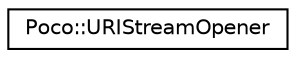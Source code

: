 digraph "Graphical Class Hierarchy"
{
 // LATEX_PDF_SIZE
  edge [fontname="Helvetica",fontsize="10",labelfontname="Helvetica",labelfontsize="10"];
  node [fontname="Helvetica",fontsize="10",shape=record];
  rankdir="LR";
  Node0 [label="Poco::URIStreamOpener",height=0.2,width=0.4,color="black", fillcolor="white", style="filled",URL="$classPoco_1_1URIStreamOpener.html",tooltip=" "];
}
